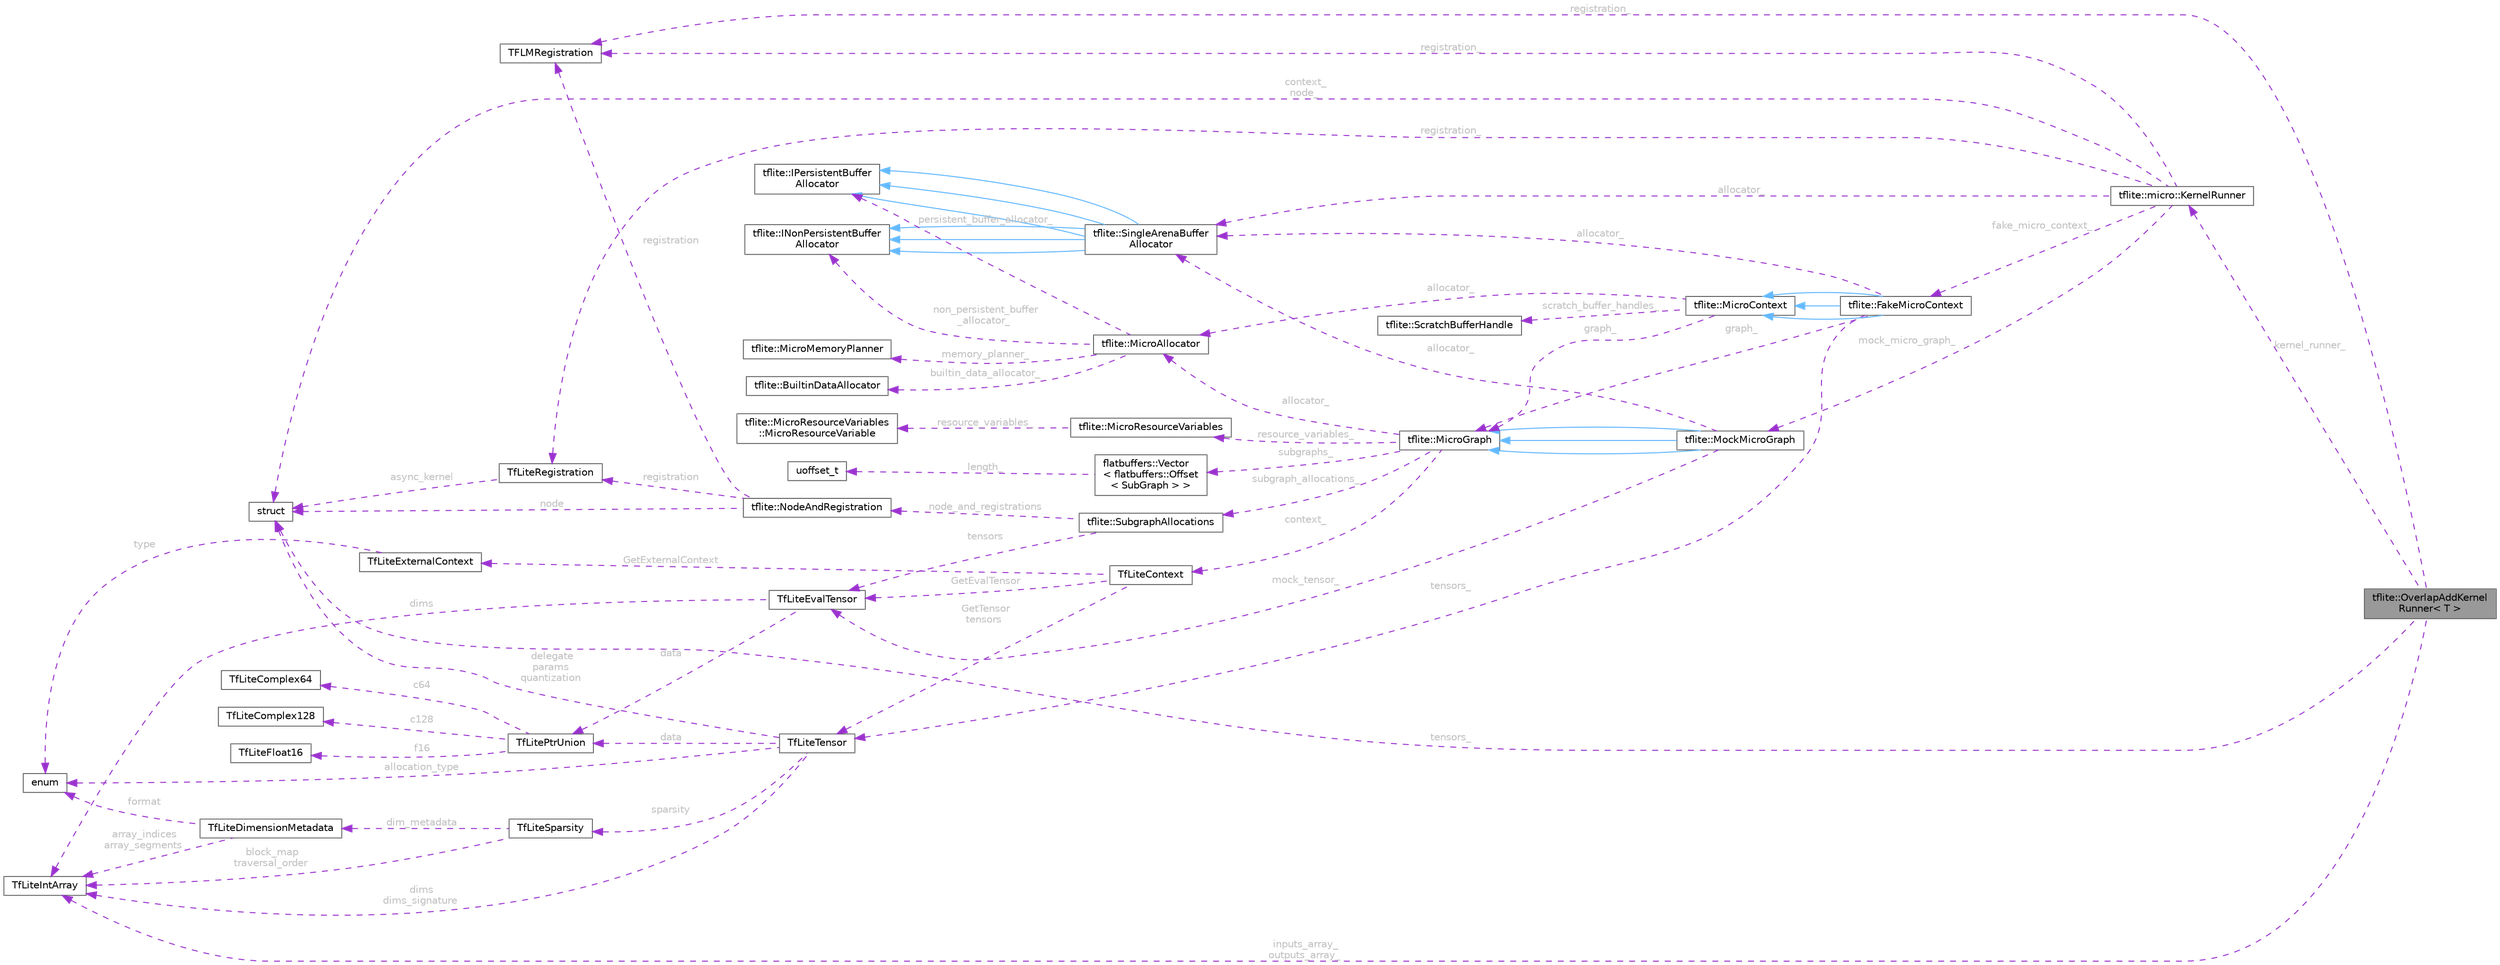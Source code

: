 digraph "tflite::OverlapAddKernelRunner&lt; T &gt;"
{
 // LATEX_PDF_SIZE
  bgcolor="transparent";
  edge [fontname=Helvetica,fontsize=10,labelfontname=Helvetica,labelfontsize=10];
  node [fontname=Helvetica,fontsize=10,shape=box,height=0.2,width=0.4];
  rankdir="LR";
  Node1 [id="Node000001",label="tflite::OverlapAddKernel\lRunner\< T \>",height=0.2,width=0.4,color="gray40", fillcolor="grey60", style="filled", fontcolor="black",tooltip=" "];
  Node2 -> Node1 [id="edge1_Node000001_Node000002",dir="back",color="darkorchid3",style="dashed",tooltip=" ",label=" tensors_",fontcolor="grey" ];
  Node2 [id="Node000002",label="struct",height=0.2,width=0.4,color="gray40", fillcolor="white", style="filled",tooltip=" "];
  Node3 -> Node1 [id="edge2_Node000001_Node000003",dir="back",color="darkorchid3",style="dashed",tooltip=" ",label=" inputs_array_\noutputs_array_",fontcolor="grey" ];
  Node3 [id="Node000003",label="TfLiteIntArray",height=0.2,width=0.4,color="gray40", fillcolor="white", style="filled",URL="$struct_tf_lite_int_array.html",tooltip=" "];
  Node4 -> Node1 [id="edge3_Node000001_Node000004",dir="back",color="darkorchid3",style="dashed",tooltip=" ",label=" registration_",fontcolor="grey" ];
  Node4 [id="Node000004",label="TFLMRegistration",height=0.2,width=0.4,color="gray40", fillcolor="white", style="filled",URL="$struct_t_f_l_m_registration.html",tooltip=" "];
  Node5 -> Node1 [id="edge4_Node000001_Node000005",dir="back",color="darkorchid3",style="dashed",tooltip=" ",label=" kernel_runner_",fontcolor="grey" ];
  Node5 [id="Node000005",label="tflite::micro::KernelRunner",height=0.2,width=0.4,color="gray40", fillcolor="white", style="filled",URL="$classtflite_1_1micro_1_1_kernel_runner.html",tooltip=" "];
  Node2 -> Node5 [id="edge5_Node000005_Node000002",dir="back",color="darkorchid3",style="dashed",tooltip=" ",label=" context_\nnode_",fontcolor="grey" ];
  Node6 -> Node5 [id="edge6_Node000005_Node000006",dir="back",color="darkorchid3",style="dashed",tooltip=" ",label=" registration_",fontcolor="grey" ];
  Node6 [id="Node000006",label="TfLiteRegistration",height=0.2,width=0.4,color="gray40", fillcolor="white", style="filled",URL="$struct_tf_lite_registration.html",tooltip=" "];
  Node2 -> Node6 [id="edge7_Node000006_Node000002",dir="back",color="darkorchid3",style="dashed",tooltip=" ",label=" async_kernel",fontcolor="grey" ];
  Node4 -> Node5 [id="edge8_Node000005_Node000004",dir="back",color="darkorchid3",style="dashed",tooltip=" ",label=" registration_",fontcolor="grey" ];
  Node7 -> Node5 [id="edge9_Node000005_Node000007",dir="back",color="darkorchid3",style="dashed",tooltip=" ",label=" allocator_",fontcolor="grey" ];
  Node7 [id="Node000007",label="tflite::SingleArenaBuffer\lAllocator",height=0.2,width=0.4,color="gray40", fillcolor="white", style="filled",URL="$classtflite_1_1_single_arena_buffer_allocator.html",tooltip=" "];
  Node8 -> Node7 [id="edge10_Node000007_Node000008",dir="back",color="steelblue1",style="solid",tooltip=" "];
  Node8 [id="Node000008",label="tflite::INonPersistentBuffer\lAllocator",height=0.2,width=0.4,color="gray40", fillcolor="white", style="filled",URL="$classtflite_1_1_i_non_persistent_buffer_allocator.html",tooltip=" "];
  Node9 -> Node7 [id="edge11_Node000007_Node000009",dir="back",color="steelblue1",style="solid",tooltip=" "];
  Node9 [id="Node000009",label="tflite::IPersistentBuffer\lAllocator",height=0.2,width=0.4,color="gray40", fillcolor="white", style="filled",URL="$classtflite_1_1_i_persistent_buffer_allocator.html",tooltip=" "];
  Node8 -> Node7 [id="edge12_Node000007_Node000008",dir="back",color="steelblue1",style="solid",tooltip=" "];
  Node9 -> Node7 [id="edge13_Node000007_Node000009",dir="back",color="steelblue1",style="solid",tooltip=" "];
  Node8 -> Node7 [id="edge14_Node000007_Node000008",dir="back",color="steelblue1",style="solid",tooltip=" "];
  Node9 -> Node7 [id="edge15_Node000007_Node000009",dir="back",color="steelblue1",style="solid",tooltip=" "];
  Node10 -> Node5 [id="edge16_Node000005_Node000010",dir="back",color="darkorchid3",style="dashed",tooltip=" ",label=" mock_micro_graph_",fontcolor="grey" ];
  Node10 [id="Node000010",label="tflite::MockMicroGraph",height=0.2,width=0.4,color="gray40", fillcolor="white", style="filled",URL="$classtflite_1_1_mock_micro_graph.html",tooltip=" "];
  Node11 -> Node10 [id="edge17_Node000010_Node000011",dir="back",color="steelblue1",style="solid",tooltip=" "];
  Node11 [id="Node000011",label="tflite::MicroGraph",height=0.2,width=0.4,color="gray40", fillcolor="white", style="filled",URL="$classtflite_1_1_micro_graph.html",tooltip=" "];
  Node12 -> Node11 [id="edge18_Node000011_Node000012",dir="back",color="darkorchid3",style="dashed",tooltip=" ",label=" context_",fontcolor="grey" ];
  Node12 [id="Node000012",label="TfLiteContext",height=0.2,width=0.4,color="gray40", fillcolor="white", style="filled",URL="$struct_tf_lite_context.html",tooltip=" "];
  Node13 -> Node12 [id="edge19_Node000012_Node000013",dir="back",color="darkorchid3",style="dashed",tooltip=" ",label=" GetTensor\ntensors",fontcolor="grey" ];
  Node13 [id="Node000013",label="TfLiteTensor",height=0.2,width=0.4,color="gray40", fillcolor="white", style="filled",URL="$struct_tf_lite_tensor.html",tooltip=" "];
  Node14 -> Node13 [id="edge20_Node000013_Node000014",dir="back",color="darkorchid3",style="dashed",tooltip=" ",label=" data",fontcolor="grey" ];
  Node14 [id="Node000014",label="TfLitePtrUnion",height=0.2,width=0.4,color="gray40", fillcolor="white", style="filled",URL="$union_tf_lite_ptr_union.html",tooltip=" "];
  Node15 -> Node14 [id="edge21_Node000014_Node000015",dir="back",color="darkorchid3",style="dashed",tooltip=" ",label=" f16",fontcolor="grey" ];
  Node15 [id="Node000015",label="TfLiteFloat16",height=0.2,width=0.4,color="gray40", fillcolor="white", style="filled",URL="$struct_tf_lite_float16.html",tooltip="Half precision data type compatible with the C99 definition."];
  Node16 -> Node14 [id="edge22_Node000014_Node000016",dir="back",color="darkorchid3",style="dashed",tooltip=" ",label=" c64",fontcolor="grey" ];
  Node16 [id="Node000016",label="TfLiteComplex64",height=0.2,width=0.4,color="gray40", fillcolor="white", style="filled",URL="$struct_tf_lite_complex64.html",tooltip="Single-precision complex data type compatible with the C99 definition."];
  Node17 -> Node14 [id="edge23_Node000014_Node000017",dir="back",color="darkorchid3",style="dashed",tooltip=" ",label=" c128",fontcolor="grey" ];
  Node17 [id="Node000017",label="TfLiteComplex128",height=0.2,width=0.4,color="gray40", fillcolor="white", style="filled",URL="$struct_tf_lite_complex128.html",tooltip="Double-precision complex data type compatible with the C99 definition."];
  Node3 -> Node13 [id="edge24_Node000013_Node000003",dir="back",color="darkorchid3",style="dashed",tooltip=" ",label=" dims\ndims_signature",fontcolor="grey" ];
  Node2 -> Node13 [id="edge25_Node000013_Node000002",dir="back",color="darkorchid3",style="dashed",tooltip=" ",label=" delegate\nparams\nquantization",fontcolor="grey" ];
  Node18 -> Node13 [id="edge26_Node000013_Node000018",dir="back",color="darkorchid3",style="dashed",tooltip=" ",label=" allocation_type",fontcolor="grey" ];
  Node18 [id="Node000018",label="enum",height=0.2,width=0.4,color="gray40", fillcolor="white", style="filled",tooltip=" "];
  Node19 -> Node13 [id="edge27_Node000013_Node000019",dir="back",color="darkorchid3",style="dashed",tooltip=" ",label=" sparsity",fontcolor="grey" ];
  Node19 [id="Node000019",label="TfLiteSparsity",height=0.2,width=0.4,color="gray40", fillcolor="white", style="filled",URL="$struct_tf_lite_sparsity.html",tooltip=" "];
  Node3 -> Node19 [id="edge28_Node000019_Node000003",dir="back",color="darkorchid3",style="dashed",tooltip=" ",label=" block_map\ntraversal_order",fontcolor="grey" ];
  Node20 -> Node19 [id="edge29_Node000019_Node000020",dir="back",color="darkorchid3",style="dashed",tooltip=" ",label=" dim_metadata",fontcolor="grey" ];
  Node20 [id="Node000020",label="TfLiteDimensionMetadata",height=0.2,width=0.4,color="gray40", fillcolor="white", style="filled",URL="$struct_tf_lite_dimension_metadata.html",tooltip="Metadata to encode each dimension in a sparse tensor."];
  Node18 -> Node20 [id="edge30_Node000020_Node000018",dir="back",color="darkorchid3",style="dashed",tooltip=" ",label=" format",fontcolor="grey" ];
  Node3 -> Node20 [id="edge31_Node000020_Node000003",dir="back",color="darkorchid3",style="dashed",tooltip=" ",label=" array_indices\narray_segments",fontcolor="grey" ];
  Node21 -> Node12 [id="edge32_Node000012_Node000021",dir="back",color="darkorchid3",style="dashed",tooltip=" ",label=" GetExternalContext",fontcolor="grey" ];
  Node21 [id="Node000021",label="TfLiteExternalContext",height=0.2,width=0.4,color="gray40", fillcolor="white", style="filled",URL="$struct_tf_lite_external_context.html",tooltip=" "];
  Node18 -> Node21 [id="edge33_Node000021_Node000018",dir="back",color="darkorchid3",style="dashed",tooltip=" ",label=" type",fontcolor="grey" ];
  Node22 -> Node12 [id="edge34_Node000012_Node000022",dir="back",color="darkorchid3",style="dashed",tooltip=" ",label=" GetEvalTensor",fontcolor="grey" ];
  Node22 [id="Node000022",label="TfLiteEvalTensor",height=0.2,width=0.4,color="gray40", fillcolor="white", style="filled",URL="$struct_tf_lite_eval_tensor.html",tooltip=" "];
  Node14 -> Node22 [id="edge35_Node000022_Node000014",dir="back",color="darkorchid3",style="dashed",tooltip=" ",label=" data",fontcolor="grey" ];
  Node3 -> Node22 [id="edge36_Node000022_Node000003",dir="back",color="darkorchid3",style="dashed",tooltip=" ",label=" dims",fontcolor="grey" ];
  Node23 -> Node11 [id="edge37_Node000011_Node000023",dir="back",color="darkorchid3",style="dashed",tooltip=" ",label=" allocator_",fontcolor="grey" ];
  Node23 [id="Node000023",label="tflite::MicroAllocator",height=0.2,width=0.4,color="gray40", fillcolor="white", style="filled",URL="$classtflite_1_1_micro_allocator.html",tooltip=" "];
  Node8 -> Node23 [id="edge38_Node000023_Node000008",dir="back",color="darkorchid3",style="dashed",tooltip=" ",label=" non_persistent_buffer\l_allocator_",fontcolor="grey" ];
  Node9 -> Node23 [id="edge39_Node000023_Node000009",dir="back",color="darkorchid3",style="dashed",tooltip=" ",label=" persistent_buffer_allocator_",fontcolor="grey" ];
  Node24 -> Node23 [id="edge40_Node000023_Node000024",dir="back",color="darkorchid3",style="dashed",tooltip=" ",label=" builtin_data_allocator_",fontcolor="grey" ];
  Node24 [id="Node000024",label="tflite::BuiltinDataAllocator",height=0.2,width=0.4,color="gray40", fillcolor="white", style="filled",URL="$classtflite_1_1_builtin_data_allocator.html",tooltip=" "];
  Node25 -> Node23 [id="edge41_Node000023_Node000025",dir="back",color="darkorchid3",style="dashed",tooltip=" ",label=" memory_planner_",fontcolor="grey" ];
  Node25 [id="Node000025",label="tflite::MicroMemoryPlanner",height=0.2,width=0.4,color="gray40", fillcolor="white", style="filled",URL="$classtflite_1_1_micro_memory_planner.html",tooltip=" "];
  Node26 -> Node11 [id="edge42_Node000011_Node000026",dir="back",color="darkorchid3",style="dashed",tooltip=" ",label=" subgraph_allocations_",fontcolor="grey" ];
  Node26 [id="Node000026",label="tflite::SubgraphAllocations",height=0.2,width=0.4,color="gray40", fillcolor="white", style="filled",URL="$structtflite_1_1_subgraph_allocations.html",tooltip=" "];
  Node27 -> Node26 [id="edge43_Node000026_Node000027",dir="back",color="darkorchid3",style="dashed",tooltip=" ",label=" node_and_registrations",fontcolor="grey" ];
  Node27 [id="Node000027",label="tflite::NodeAndRegistration",height=0.2,width=0.4,color="gray40", fillcolor="white", style="filled",URL="$structtflite_1_1_node_and_registration.html",tooltip=" "];
  Node2 -> Node27 [id="edge44_Node000027_Node000002",dir="back",color="darkorchid3",style="dashed",tooltip=" ",label=" node",fontcolor="grey" ];
  Node6 -> Node27 [id="edge45_Node000027_Node000006",dir="back",color="darkorchid3",style="dashed",tooltip=" ",label=" registration",fontcolor="grey" ];
  Node4 -> Node27 [id="edge46_Node000027_Node000004",dir="back",color="darkorchid3",style="dashed",tooltip=" ",label=" registration",fontcolor="grey" ];
  Node22 -> Node26 [id="edge47_Node000026_Node000022",dir="back",color="darkorchid3",style="dashed",tooltip=" ",label=" tensors",fontcolor="grey" ];
  Node28 -> Node11 [id="edge48_Node000011_Node000028",dir="back",color="darkorchid3",style="dashed",tooltip=" ",label=" resource_variables_",fontcolor="grey" ];
  Node28 [id="Node000028",label="tflite::MicroResourceVariables",height=0.2,width=0.4,color="gray40", fillcolor="white", style="filled",URL="$classtflite_1_1_micro_resource_variables.html",tooltip=" "];
  Node29 -> Node28 [id="edge49_Node000028_Node000029",dir="back",color="darkorchid3",style="dashed",tooltip=" ",label=" resource_variables_",fontcolor="grey" ];
  Node29 [id="Node000029",label="tflite::MicroResourceVariables\l::MicroResourceVariable",height=0.2,width=0.4,color="gray40", fillcolor="white", style="filled",URL="$structtflite_1_1_micro_resource_variables_1_1_micro_resource_variable.html",tooltip=" "];
  Node30 -> Node11 [id="edge50_Node000011_Node000030",dir="back",color="darkorchid3",style="dashed",tooltip=" ",label=" subgraphs_",fontcolor="grey" ];
  Node30 [id="Node000030",label="flatbuffers::Vector\l\< flatbuffers::Offset\l\< SubGraph \> \>",height=0.2,width=0.4,color="gray40", fillcolor="white", style="filled",URL="$classflatbuffers_1_1_vector.html",tooltip=" "];
  Node31 -> Node30 [id="edge51_Node000030_Node000031",dir="back",color="darkorchid3",style="dashed",tooltip=" ",label=" length_",fontcolor="grey" ];
  Node31 [id="Node000031",label="uoffset_t",height=0.2,width=0.4,color="gray40", fillcolor="white", style="filled",tooltip=" "];
  Node11 -> Node10 [id="edge52_Node000010_Node000011",dir="back",color="steelblue1",style="solid",tooltip=" "];
  Node11 -> Node10 [id="edge53_Node000010_Node000011",dir="back",color="steelblue1",style="solid",tooltip=" "];
  Node7 -> Node10 [id="edge54_Node000010_Node000007",dir="back",color="darkorchid3",style="dashed",tooltip=" ",label=" allocator_",fontcolor="grey" ];
  Node22 -> Node10 [id="edge55_Node000010_Node000022",dir="back",color="darkorchid3",style="dashed",tooltip=" ",label=" mock_tensor_",fontcolor="grey" ];
  Node32 -> Node5 [id="edge56_Node000005_Node000032",dir="back",color="darkorchid3",style="dashed",tooltip=" ",label=" fake_micro_context_",fontcolor="grey" ];
  Node32 [id="Node000032",label="tflite::FakeMicroContext",height=0.2,width=0.4,color="gray40", fillcolor="white", style="filled",URL="$classtflite_1_1_fake_micro_context.html",tooltip=" "];
  Node33 -> Node32 [id="edge57_Node000032_Node000033",dir="back",color="steelblue1",style="solid",tooltip=" "];
  Node33 [id="Node000033",label="tflite::MicroContext",height=0.2,width=0.4,color="gray40", fillcolor="white", style="filled",URL="$classtflite_1_1_micro_context.html",tooltip=" "];
  Node23 -> Node33 [id="edge58_Node000033_Node000023",dir="back",color="darkorchid3",style="dashed",tooltip=" ",label=" allocator_",fontcolor="grey" ];
  Node11 -> Node33 [id="edge59_Node000033_Node000011",dir="back",color="darkorchid3",style="dashed",tooltip=" ",label=" graph_",fontcolor="grey" ];
  Node34 -> Node33 [id="edge60_Node000033_Node000034",dir="back",color="darkorchid3",style="dashed",tooltip=" ",label=" scratch_buffer_handles_",fontcolor="grey" ];
  Node34 [id="Node000034",label="tflite::ScratchBufferHandle",height=0.2,width=0.4,color="gray40", fillcolor="white", style="filled",URL="$structtflite_1_1_scratch_buffer_handle.html",tooltip=" "];
  Node33 -> Node32 [id="edge61_Node000032_Node000033",dir="back",color="steelblue1",style="solid",tooltip=" "];
  Node33 -> Node32 [id="edge62_Node000032_Node000033",dir="back",color="steelblue1",style="solid",tooltip=" "];
  Node13 -> Node32 [id="edge63_Node000032_Node000013",dir="back",color="darkorchid3",style="dashed",tooltip=" ",label=" tensors_",fontcolor="grey" ];
  Node7 -> Node32 [id="edge64_Node000032_Node000007",dir="back",color="darkorchid3",style="dashed",tooltip=" ",label=" allocator_",fontcolor="grey" ];
  Node11 -> Node32 [id="edge65_Node000032_Node000011",dir="back",color="darkorchid3",style="dashed",tooltip=" ",label=" graph_",fontcolor="grey" ];
}
